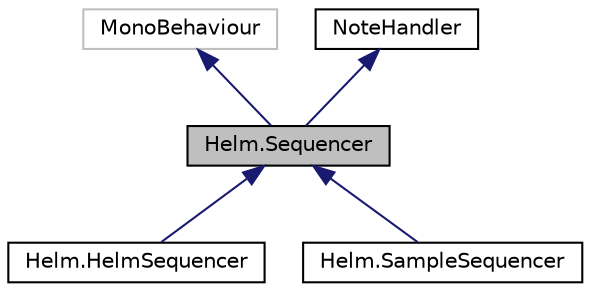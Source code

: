 digraph "Helm.Sequencer"
{
  edge [fontname="Helvetica",fontsize="10",labelfontname="Helvetica",labelfontsize="10"];
  node [fontname="Helvetica",fontsize="10",shape=record];
  Node0 [label="Helm.Sequencer",height=0.2,width=0.4,color="black", fillcolor="grey75", style="filled", fontcolor="black"];
  Node1 -> Node0 [dir="back",color="midnightblue",fontsize="10",style="solid",fontname="Helvetica"];
  Node1 [label="MonoBehaviour",height=0.2,width=0.4,color="grey75", fillcolor="white", style="filled"];
  Node2 -> Node0 [dir="back",color="midnightblue",fontsize="10",style="solid",fontname="Helvetica"];
  Node2 [label="NoteHandler",height=0.2,width=0.4,color="black", fillcolor="white", style="filled",URL="$interface_helm_1_1_note_handler.html",tooltip="An interface for classes that can receive note on and off events. "];
  Node0 -> Node3 [dir="back",color="midnightblue",fontsize="10",style="solid",fontname="Helvetica"];
  Node3 [label="Helm.HelmSequencer",height=0.2,width=0.4,color="black", fillcolor="white", style="filled",URL="$class_helm_1_1_helm_sequencer.html",tooltip="A sequencer of notes over time that will send its note on/off events to instances of a Helm native sy..."];
  Node0 -> Node4 [dir="back",color="midnightblue",fontsize="10",style="solid",fontname="Helvetica"];
  Node4 [label="Helm.SampleSequencer",height=0.2,width=0.4,color="black", fillcolor="white", style="filled",URL="$class_helm_1_1_sample_sequencer.html",tooltip="A sequencer of notes over time that will send its note on/off events to a Sampler instance that is at..."];
}
